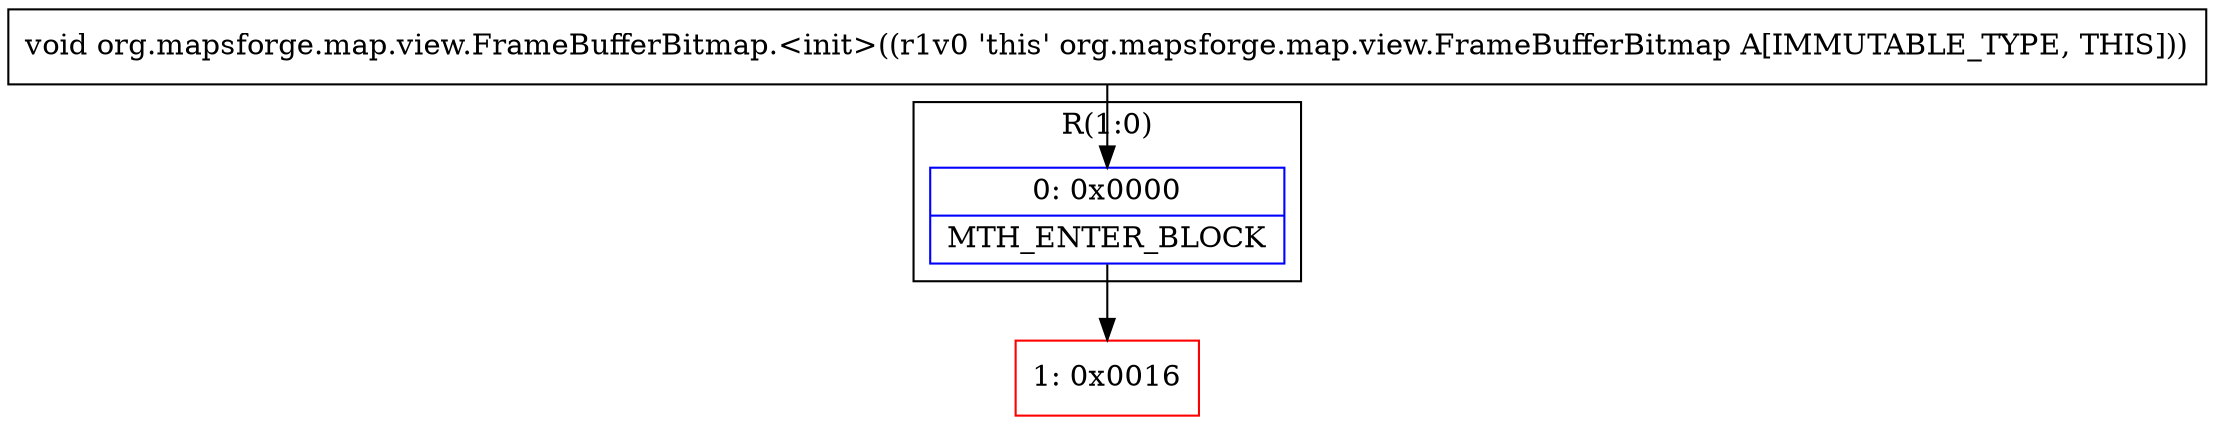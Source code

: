 digraph "CFG fororg.mapsforge.map.view.FrameBufferBitmap.\<init\>()V" {
subgraph cluster_Region_1680446536 {
label = "R(1:0)";
node [shape=record,color=blue];
Node_0 [shape=record,label="{0\:\ 0x0000|MTH_ENTER_BLOCK\l}"];
}
Node_1 [shape=record,color=red,label="{1\:\ 0x0016}"];
MethodNode[shape=record,label="{void org.mapsforge.map.view.FrameBufferBitmap.\<init\>((r1v0 'this' org.mapsforge.map.view.FrameBufferBitmap A[IMMUTABLE_TYPE, THIS])) }"];
MethodNode -> Node_0;
Node_0 -> Node_1;
}

